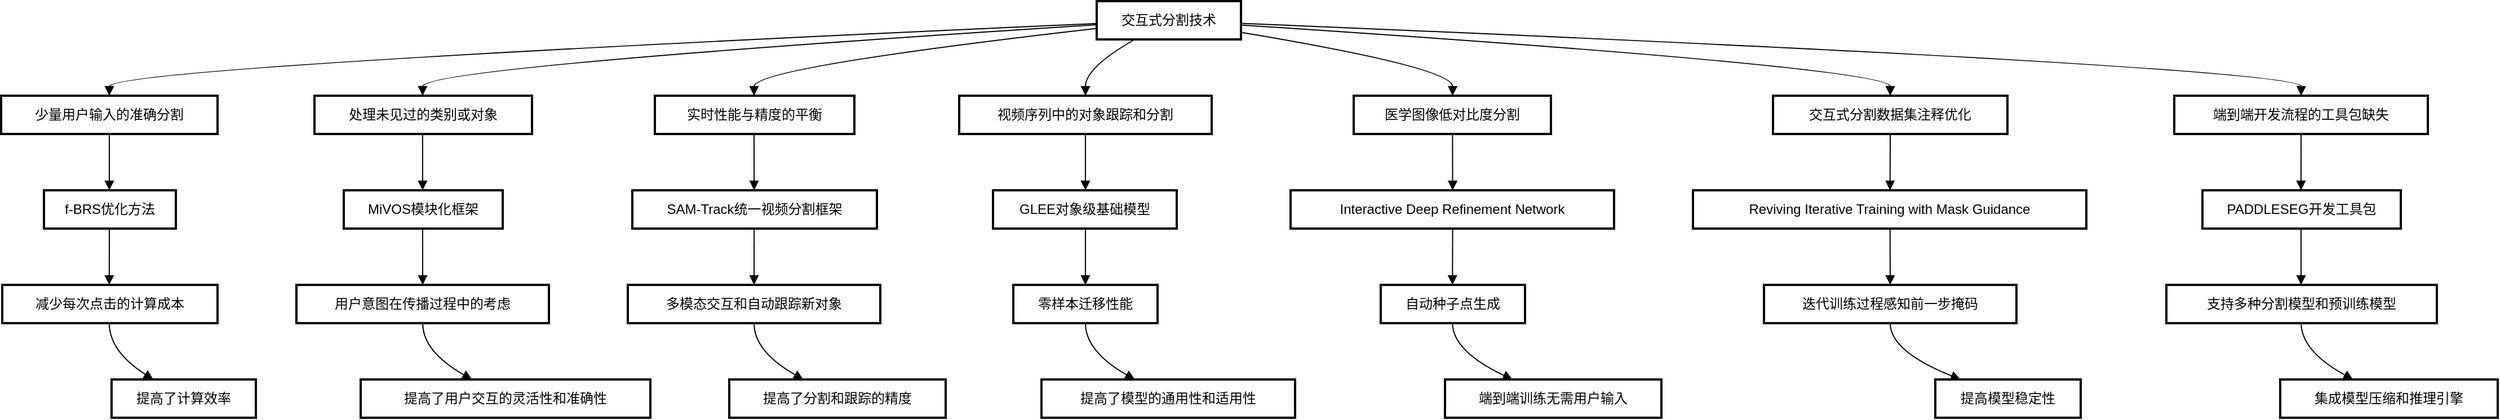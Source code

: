 <mxfile version="24.4.0" type="github">
  <diagram name="第 1 页" id="JHh_jvOi-Bx_2cy-9lgo">
    <mxGraphModel dx="2431" dy="1316" grid="1" gridSize="10" guides="1" tooltips="1" connect="1" arrows="1" fold="1" page="1" pageScale="1" pageWidth="827" pageHeight="1169" math="0" shadow="0">
      <root>
        <mxCell id="0" />
        <mxCell id="1" parent="0" />
        <mxCell id="nn1x52I2GuIJwrAfRpdC-116" value="交互式分割技术" style="whiteSpace=wrap;strokeWidth=2;" vertex="1" parent="1">
          <mxGeometry x="992" y="20" width="128" height="34" as="geometry" />
        </mxCell>
        <mxCell id="nn1x52I2GuIJwrAfRpdC-117" value="少量用户输入的准确分割" style="whiteSpace=wrap;strokeWidth=2;" vertex="1" parent="1">
          <mxGeometry x="20" y="104" width="192" height="34" as="geometry" />
        </mxCell>
        <mxCell id="nn1x52I2GuIJwrAfRpdC-118" value="处理未见过的类别或对象" style="whiteSpace=wrap;strokeWidth=2;" vertex="1" parent="1">
          <mxGeometry x="298" y="104" width="193" height="34" as="geometry" />
        </mxCell>
        <mxCell id="nn1x52I2GuIJwrAfRpdC-119" value="实时性能与精度的平衡" style="whiteSpace=wrap;strokeWidth=2;" vertex="1" parent="1">
          <mxGeometry x="600" y="104" width="177" height="34" as="geometry" />
        </mxCell>
        <mxCell id="nn1x52I2GuIJwrAfRpdC-120" value="视频序列中的对象跟踪和分割" style="whiteSpace=wrap;strokeWidth=2;" vertex="1" parent="1">
          <mxGeometry x="870" y="104" width="224" height="34" as="geometry" />
        </mxCell>
        <mxCell id="nn1x52I2GuIJwrAfRpdC-121" value="医学图像低对比度分割" style="whiteSpace=wrap;strokeWidth=2;" vertex="1" parent="1">
          <mxGeometry x="1220" y="104" width="175" height="34" as="geometry" />
        </mxCell>
        <mxCell id="nn1x52I2GuIJwrAfRpdC-122" value="交互式分割数据集注释优化" style="whiteSpace=wrap;strokeWidth=2;" vertex="1" parent="1">
          <mxGeometry x="1592" y="104" width="208" height="34" as="geometry" />
        </mxCell>
        <mxCell id="nn1x52I2GuIJwrAfRpdC-123" value="端到端开发流程的工具包缺失" style="whiteSpace=wrap;strokeWidth=2;" vertex="1" parent="1">
          <mxGeometry x="1948" y="104" width="225" height="34" as="geometry" />
        </mxCell>
        <mxCell id="nn1x52I2GuIJwrAfRpdC-124" value="f-BRS优化方法" style="whiteSpace=wrap;strokeWidth=2;" vertex="1" parent="1">
          <mxGeometry x="58" y="188" width="117" height="34" as="geometry" />
        </mxCell>
        <mxCell id="nn1x52I2GuIJwrAfRpdC-125" value="MiVOS模块化框架" style="whiteSpace=wrap;strokeWidth=2;" vertex="1" parent="1">
          <mxGeometry x="324" y="188" width="141" height="34" as="geometry" />
        </mxCell>
        <mxCell id="nn1x52I2GuIJwrAfRpdC-126" value="SAM-Track统一视频分割框架" style="whiteSpace=wrap;strokeWidth=2;" vertex="1" parent="1">
          <mxGeometry x="580" y="188" width="217" height="34" as="geometry" />
        </mxCell>
        <mxCell id="nn1x52I2GuIJwrAfRpdC-127" value="GLEE对象级基础模型" style="whiteSpace=wrap;strokeWidth=2;" vertex="1" parent="1">
          <mxGeometry x="900" y="188" width="163" height="34" as="geometry" />
        </mxCell>
        <mxCell id="nn1x52I2GuIJwrAfRpdC-128" value="Interactive Deep Refinement Network" style="whiteSpace=wrap;strokeWidth=2;" vertex="1" parent="1">
          <mxGeometry x="1164" y="188" width="287" height="34" as="geometry" />
        </mxCell>
        <mxCell id="nn1x52I2GuIJwrAfRpdC-129" value="Reviving Iterative Training with Mask Guidance" style="whiteSpace=wrap;strokeWidth=2;" vertex="1" parent="1">
          <mxGeometry x="1521" y="188" width="349" height="34" as="geometry" />
        </mxCell>
        <mxCell id="nn1x52I2GuIJwrAfRpdC-130" value="PADDLESEG开发工具包" style="whiteSpace=wrap;strokeWidth=2;" vertex="1" parent="1">
          <mxGeometry x="1973" y="188" width="176" height="34" as="geometry" />
        </mxCell>
        <mxCell id="nn1x52I2GuIJwrAfRpdC-131" value="减少每次点击的计算成本" style="whiteSpace=wrap;strokeWidth=2;" vertex="1" parent="1">
          <mxGeometry x="21" y="272" width="191" height="34" as="geometry" />
        </mxCell>
        <mxCell id="nn1x52I2GuIJwrAfRpdC-132" value="用户意图在传播过程中的考虑" style="whiteSpace=wrap;strokeWidth=2;" vertex="1" parent="1">
          <mxGeometry x="282" y="272" width="224" height="34" as="geometry" />
        </mxCell>
        <mxCell id="nn1x52I2GuIJwrAfRpdC-133" value="多模态交互和自动跟踪新对象" style="whiteSpace=wrap;strokeWidth=2;" vertex="1" parent="1">
          <mxGeometry x="576" y="272" width="224" height="34" as="geometry" />
        </mxCell>
        <mxCell id="nn1x52I2GuIJwrAfRpdC-134" value="零样本迁移性能" style="whiteSpace=wrap;strokeWidth=2;" vertex="1" parent="1">
          <mxGeometry x="918" y="272" width="128" height="34" as="geometry" />
        </mxCell>
        <mxCell id="nn1x52I2GuIJwrAfRpdC-135" value="自动种子点生成" style="whiteSpace=wrap;strokeWidth=2;" vertex="1" parent="1">
          <mxGeometry x="1244" y="272" width="128" height="34" as="geometry" />
        </mxCell>
        <mxCell id="nn1x52I2GuIJwrAfRpdC-136" value="迭代训练过程感知前一步掩码" style="whiteSpace=wrap;strokeWidth=2;" vertex="1" parent="1">
          <mxGeometry x="1584" y="272" width="224" height="34" as="geometry" />
        </mxCell>
        <mxCell id="nn1x52I2GuIJwrAfRpdC-137" value="支持多种分割模型和预训练模型" style="whiteSpace=wrap;strokeWidth=2;" vertex="1" parent="1">
          <mxGeometry x="1941" y="272" width="240" height="34" as="geometry" />
        </mxCell>
        <mxCell id="nn1x52I2GuIJwrAfRpdC-138" value="提高了计算效率" style="whiteSpace=wrap;strokeWidth=2;" vertex="1" parent="1">
          <mxGeometry x="118" y="356" width="128" height="34" as="geometry" />
        </mxCell>
        <mxCell id="nn1x52I2GuIJwrAfRpdC-139" value="提高了用户交互的灵活性和准确性" style="whiteSpace=wrap;strokeWidth=2;" vertex="1" parent="1">
          <mxGeometry x="339" y="356" width="257" height="34" as="geometry" />
        </mxCell>
        <mxCell id="nn1x52I2GuIJwrAfRpdC-140" value="提高了分割和跟踪的精度" style="whiteSpace=wrap;strokeWidth=2;" vertex="1" parent="1">
          <mxGeometry x="666" y="356" width="192" height="34" as="geometry" />
        </mxCell>
        <mxCell id="nn1x52I2GuIJwrAfRpdC-141" value="提高了模型的通用性和适用性" style="whiteSpace=wrap;strokeWidth=2;" vertex="1" parent="1">
          <mxGeometry x="943" y="356" width="225" height="34" as="geometry" />
        </mxCell>
        <mxCell id="nn1x52I2GuIJwrAfRpdC-142" value="端到端训练无需用户输入" style="whiteSpace=wrap;strokeWidth=2;" vertex="1" parent="1">
          <mxGeometry x="1301" y="356" width="192" height="34" as="geometry" />
        </mxCell>
        <mxCell id="nn1x52I2GuIJwrAfRpdC-143" value="提高模型稳定性" style="whiteSpace=wrap;strokeWidth=2;" vertex="1" parent="1">
          <mxGeometry x="1736" y="356" width="129" height="34" as="geometry" />
        </mxCell>
        <mxCell id="nn1x52I2GuIJwrAfRpdC-144" value="集成模型压缩和推理引擎" style="whiteSpace=wrap;strokeWidth=2;" vertex="1" parent="1">
          <mxGeometry x="2042" y="356" width="193" height="34" as="geometry" />
        </mxCell>
        <mxCell id="nn1x52I2GuIJwrAfRpdC-145" value="" style="curved=1;startArrow=none;endArrow=block;exitX=-0.004;exitY=0.584;entryX=0.5;entryY=0;rounded=0;" edge="1" parent="1" source="nn1x52I2GuIJwrAfRpdC-116" target="nn1x52I2GuIJwrAfRpdC-117">
          <mxGeometry relative="1" as="geometry">
            <Array as="points">
              <mxPoint x="116" y="79" />
            </Array>
          </mxGeometry>
        </mxCell>
        <mxCell id="nn1x52I2GuIJwrAfRpdC-146" value="" style="curved=1;startArrow=none;endArrow=block;exitX=-0.004;exitY=0.62;entryX=0.497;entryY=0;rounded=0;" edge="1" parent="1" source="nn1x52I2GuIJwrAfRpdC-116" target="nn1x52I2GuIJwrAfRpdC-118">
          <mxGeometry relative="1" as="geometry">
            <Array as="points">
              <mxPoint x="394" y="79" />
            </Array>
          </mxGeometry>
        </mxCell>
        <mxCell id="nn1x52I2GuIJwrAfRpdC-147" value="" style="curved=1;startArrow=none;endArrow=block;exitX=-0.004;exitY=0.715;entryX=0.497;entryY=0;rounded=0;" edge="1" parent="1" source="nn1x52I2GuIJwrAfRpdC-116" target="nn1x52I2GuIJwrAfRpdC-119">
          <mxGeometry relative="1" as="geometry">
            <Array as="points">
              <mxPoint x="688" y="79" />
            </Array>
          </mxGeometry>
        </mxCell>
        <mxCell id="nn1x52I2GuIJwrAfRpdC-148" value="" style="curved=1;startArrow=none;endArrow=block;exitX=0.264;exitY=1;entryX=0.5;entryY=0;rounded=0;" edge="1" parent="1" source="nn1x52I2GuIJwrAfRpdC-116" target="nn1x52I2GuIJwrAfRpdC-120">
          <mxGeometry relative="1" as="geometry">
            <Array as="points">
              <mxPoint x="982" y="79" />
            </Array>
          </mxGeometry>
        </mxCell>
        <mxCell id="nn1x52I2GuIJwrAfRpdC-149" value="" style="curved=1;startArrow=none;endArrow=block;exitX=0.996;exitY=0.814;entryX=0.501;entryY=0;rounded=0;" edge="1" parent="1" source="nn1x52I2GuIJwrAfRpdC-116" target="nn1x52I2GuIJwrAfRpdC-121">
          <mxGeometry relative="1" as="geometry">
            <Array as="points">
              <mxPoint x="1308" y="79" />
            </Array>
          </mxGeometry>
        </mxCell>
        <mxCell id="nn1x52I2GuIJwrAfRpdC-150" value="" style="curved=1;startArrow=none;endArrow=block;exitX=0.996;exitY=0.623;entryX=0.5;entryY=0;rounded=0;" edge="1" parent="1" source="nn1x52I2GuIJwrAfRpdC-116" target="nn1x52I2GuIJwrAfRpdC-122">
          <mxGeometry relative="1" as="geometry">
            <Array as="points">
              <mxPoint x="1696" y="79" />
            </Array>
          </mxGeometry>
        </mxCell>
        <mxCell id="nn1x52I2GuIJwrAfRpdC-151" value="" style="curved=1;startArrow=none;endArrow=block;exitX=0.996;exitY=0.579;entryX=0.5;entryY=0;rounded=0;" edge="1" parent="1" source="nn1x52I2GuIJwrAfRpdC-116" target="nn1x52I2GuIJwrAfRpdC-123">
          <mxGeometry relative="1" as="geometry">
            <Array as="points">
              <mxPoint x="2061" y="79" />
            </Array>
          </mxGeometry>
        </mxCell>
        <mxCell id="nn1x52I2GuIJwrAfRpdC-152" value="" style="curved=1;startArrow=none;endArrow=block;exitX=0.5;exitY=1;entryX=0.496;entryY=0;rounded=0;" edge="1" parent="1" source="nn1x52I2GuIJwrAfRpdC-117" target="nn1x52I2GuIJwrAfRpdC-124">
          <mxGeometry relative="1" as="geometry">
            <Array as="points" />
          </mxGeometry>
        </mxCell>
        <mxCell id="nn1x52I2GuIJwrAfRpdC-153" value="" style="curved=1;startArrow=none;endArrow=block;exitX=0.497;exitY=1;entryX=0.496;entryY=0;rounded=0;" edge="1" parent="1" source="nn1x52I2GuIJwrAfRpdC-118" target="nn1x52I2GuIJwrAfRpdC-125">
          <mxGeometry relative="1" as="geometry">
            <Array as="points" />
          </mxGeometry>
        </mxCell>
        <mxCell id="nn1x52I2GuIJwrAfRpdC-154" value="" style="curved=1;startArrow=none;endArrow=block;exitX=0.497;exitY=1;entryX=0.498;entryY=0;rounded=0;" edge="1" parent="1" source="nn1x52I2GuIJwrAfRpdC-119" target="nn1x52I2GuIJwrAfRpdC-126">
          <mxGeometry relative="1" as="geometry">
            <Array as="points" />
          </mxGeometry>
        </mxCell>
        <mxCell id="nn1x52I2GuIJwrAfRpdC-155" value="" style="curved=1;startArrow=none;endArrow=block;exitX=0.5;exitY=1;entryX=0.503;entryY=0;rounded=0;" edge="1" parent="1" source="nn1x52I2GuIJwrAfRpdC-120" target="nn1x52I2GuIJwrAfRpdC-127">
          <mxGeometry relative="1" as="geometry">
            <Array as="points" />
          </mxGeometry>
        </mxCell>
        <mxCell id="nn1x52I2GuIJwrAfRpdC-156" value="" style="curved=1;startArrow=none;endArrow=block;exitX=0.501;exitY=1;entryX=0.501;entryY=0;rounded=0;" edge="1" parent="1" source="nn1x52I2GuIJwrAfRpdC-121" target="nn1x52I2GuIJwrAfRpdC-128">
          <mxGeometry relative="1" as="geometry">
            <Array as="points" />
          </mxGeometry>
        </mxCell>
        <mxCell id="nn1x52I2GuIJwrAfRpdC-157" value="" style="curved=1;startArrow=none;endArrow=block;exitX=0.5;exitY=1;entryX=0.501;entryY=0;rounded=0;" edge="1" parent="1" source="nn1x52I2GuIJwrAfRpdC-122" target="nn1x52I2GuIJwrAfRpdC-129">
          <mxGeometry relative="1" as="geometry">
            <Array as="points" />
          </mxGeometry>
        </mxCell>
        <mxCell id="nn1x52I2GuIJwrAfRpdC-158" value="" style="curved=1;startArrow=none;endArrow=block;exitX=0.5;exitY=1;entryX=0.497;entryY=0;rounded=0;" edge="1" parent="1" source="nn1x52I2GuIJwrAfRpdC-123" target="nn1x52I2GuIJwrAfRpdC-130">
          <mxGeometry relative="1" as="geometry">
            <Array as="points" />
          </mxGeometry>
        </mxCell>
        <mxCell id="nn1x52I2GuIJwrAfRpdC-159" value="" style="curved=1;startArrow=none;endArrow=block;exitX=0.496;exitY=1;entryX=0.497;entryY=0;rounded=0;" edge="1" parent="1" source="nn1x52I2GuIJwrAfRpdC-124" target="nn1x52I2GuIJwrAfRpdC-131">
          <mxGeometry relative="1" as="geometry">
            <Array as="points" />
          </mxGeometry>
        </mxCell>
        <mxCell id="nn1x52I2GuIJwrAfRpdC-160" value="" style="curved=1;startArrow=none;endArrow=block;exitX=0.496;exitY=1;entryX=0.5;entryY=0;rounded=0;" edge="1" parent="1" source="nn1x52I2GuIJwrAfRpdC-125" target="nn1x52I2GuIJwrAfRpdC-132">
          <mxGeometry relative="1" as="geometry">
            <Array as="points" />
          </mxGeometry>
        </mxCell>
        <mxCell id="nn1x52I2GuIJwrAfRpdC-161" value="" style="curved=1;startArrow=none;endArrow=block;exitX=0.498;exitY=1;entryX=0.5;entryY=0;rounded=0;" edge="1" parent="1" source="nn1x52I2GuIJwrAfRpdC-126" target="nn1x52I2GuIJwrAfRpdC-133">
          <mxGeometry relative="1" as="geometry">
            <Array as="points" />
          </mxGeometry>
        </mxCell>
        <mxCell id="nn1x52I2GuIJwrAfRpdC-162" value="" style="curved=1;startArrow=none;endArrow=block;exitX=0.503;exitY=1;entryX=0.5;entryY=0;rounded=0;" edge="1" parent="1" source="nn1x52I2GuIJwrAfRpdC-127" target="nn1x52I2GuIJwrAfRpdC-134">
          <mxGeometry relative="1" as="geometry">
            <Array as="points" />
          </mxGeometry>
        </mxCell>
        <mxCell id="nn1x52I2GuIJwrAfRpdC-163" value="" style="curved=1;startArrow=none;endArrow=block;exitX=0.501;exitY=1;entryX=0.497;entryY=0;rounded=0;" edge="1" parent="1" source="nn1x52I2GuIJwrAfRpdC-128" target="nn1x52I2GuIJwrAfRpdC-135">
          <mxGeometry relative="1" as="geometry">
            <Array as="points" />
          </mxGeometry>
        </mxCell>
        <mxCell id="nn1x52I2GuIJwrAfRpdC-164" value="" style="curved=1;startArrow=none;endArrow=block;exitX=0.501;exitY=1;entryX=0.5;entryY=0;rounded=0;" edge="1" parent="1" source="nn1x52I2GuIJwrAfRpdC-129" target="nn1x52I2GuIJwrAfRpdC-136">
          <mxGeometry relative="1" as="geometry">
            <Array as="points" />
          </mxGeometry>
        </mxCell>
        <mxCell id="nn1x52I2GuIJwrAfRpdC-165" value="" style="curved=1;startArrow=none;endArrow=block;exitX=0.497;exitY=1;entryX=0.498;entryY=0;rounded=0;" edge="1" parent="1" source="nn1x52I2GuIJwrAfRpdC-130" target="nn1x52I2GuIJwrAfRpdC-137">
          <mxGeometry relative="1" as="geometry">
            <Array as="points" />
          </mxGeometry>
        </mxCell>
        <mxCell id="nn1x52I2GuIJwrAfRpdC-166" value="" style="curved=1;startArrow=none;endArrow=block;exitX=0.497;exitY=1;entryX=0.289;entryY=0;rounded=0;" edge="1" parent="1" source="nn1x52I2GuIJwrAfRpdC-131" target="nn1x52I2GuIJwrAfRpdC-138">
          <mxGeometry relative="1" as="geometry">
            <Array as="points">
              <mxPoint x="116" y="331" />
            </Array>
          </mxGeometry>
        </mxCell>
        <mxCell id="nn1x52I2GuIJwrAfRpdC-167" value="" style="curved=1;startArrow=none;endArrow=block;exitX=0.5;exitY=1;entryX=0.384;entryY=0;rounded=0;" edge="1" parent="1" source="nn1x52I2GuIJwrAfRpdC-132" target="nn1x52I2GuIJwrAfRpdC-139">
          <mxGeometry relative="1" as="geometry">
            <Array as="points">
              <mxPoint x="394" y="331" />
            </Array>
          </mxGeometry>
        </mxCell>
        <mxCell id="nn1x52I2GuIJwrAfRpdC-168" value="" style="curved=1;startArrow=none;endArrow=block;exitX=0.5;exitY=1;entryX=0.342;entryY=0;rounded=0;" edge="1" parent="1" source="nn1x52I2GuIJwrAfRpdC-133" target="nn1x52I2GuIJwrAfRpdC-140">
          <mxGeometry relative="1" as="geometry">
            <Array as="points">
              <mxPoint x="688" y="331" />
            </Array>
          </mxGeometry>
        </mxCell>
        <mxCell id="nn1x52I2GuIJwrAfRpdC-169" value="" style="curved=1;startArrow=none;endArrow=block;exitX=0.5;exitY=1;entryX=0.368;entryY=0;rounded=0;" edge="1" parent="1" source="nn1x52I2GuIJwrAfRpdC-134" target="nn1x52I2GuIJwrAfRpdC-141">
          <mxGeometry relative="1" as="geometry">
            <Array as="points">
              <mxPoint x="982" y="331" />
            </Array>
          </mxGeometry>
        </mxCell>
        <mxCell id="nn1x52I2GuIJwrAfRpdC-170" value="" style="curved=1;startArrow=none;endArrow=block;exitX=0.497;exitY=1;entryX=0.312;entryY=0;rounded=0;" edge="1" parent="1" source="nn1x52I2GuIJwrAfRpdC-135" target="nn1x52I2GuIJwrAfRpdC-142">
          <mxGeometry relative="1" as="geometry">
            <Array as="points">
              <mxPoint x="1308" y="331" />
            </Array>
          </mxGeometry>
        </mxCell>
        <mxCell id="nn1x52I2GuIJwrAfRpdC-171" value="" style="curved=1;startArrow=none;endArrow=block;exitX=0.5;exitY=1;entryX=0.173;entryY=0;rounded=0;" edge="1" parent="1" source="nn1x52I2GuIJwrAfRpdC-136" target="nn1x52I2GuIJwrAfRpdC-143">
          <mxGeometry relative="1" as="geometry">
            <Array as="points">
              <mxPoint x="1696" y="331" />
            </Array>
          </mxGeometry>
        </mxCell>
        <mxCell id="nn1x52I2GuIJwrAfRpdC-172" value="" style="curved=1;startArrow=none;endArrow=block;exitX=0.498;exitY=1;entryX=0.335;entryY=0;rounded=0;" edge="1" parent="1" source="nn1x52I2GuIJwrAfRpdC-137" target="nn1x52I2GuIJwrAfRpdC-144">
          <mxGeometry relative="1" as="geometry">
            <Array as="points">
              <mxPoint x="2061" y="331" />
            </Array>
          </mxGeometry>
        </mxCell>
      </root>
    </mxGraphModel>
  </diagram>
</mxfile>

